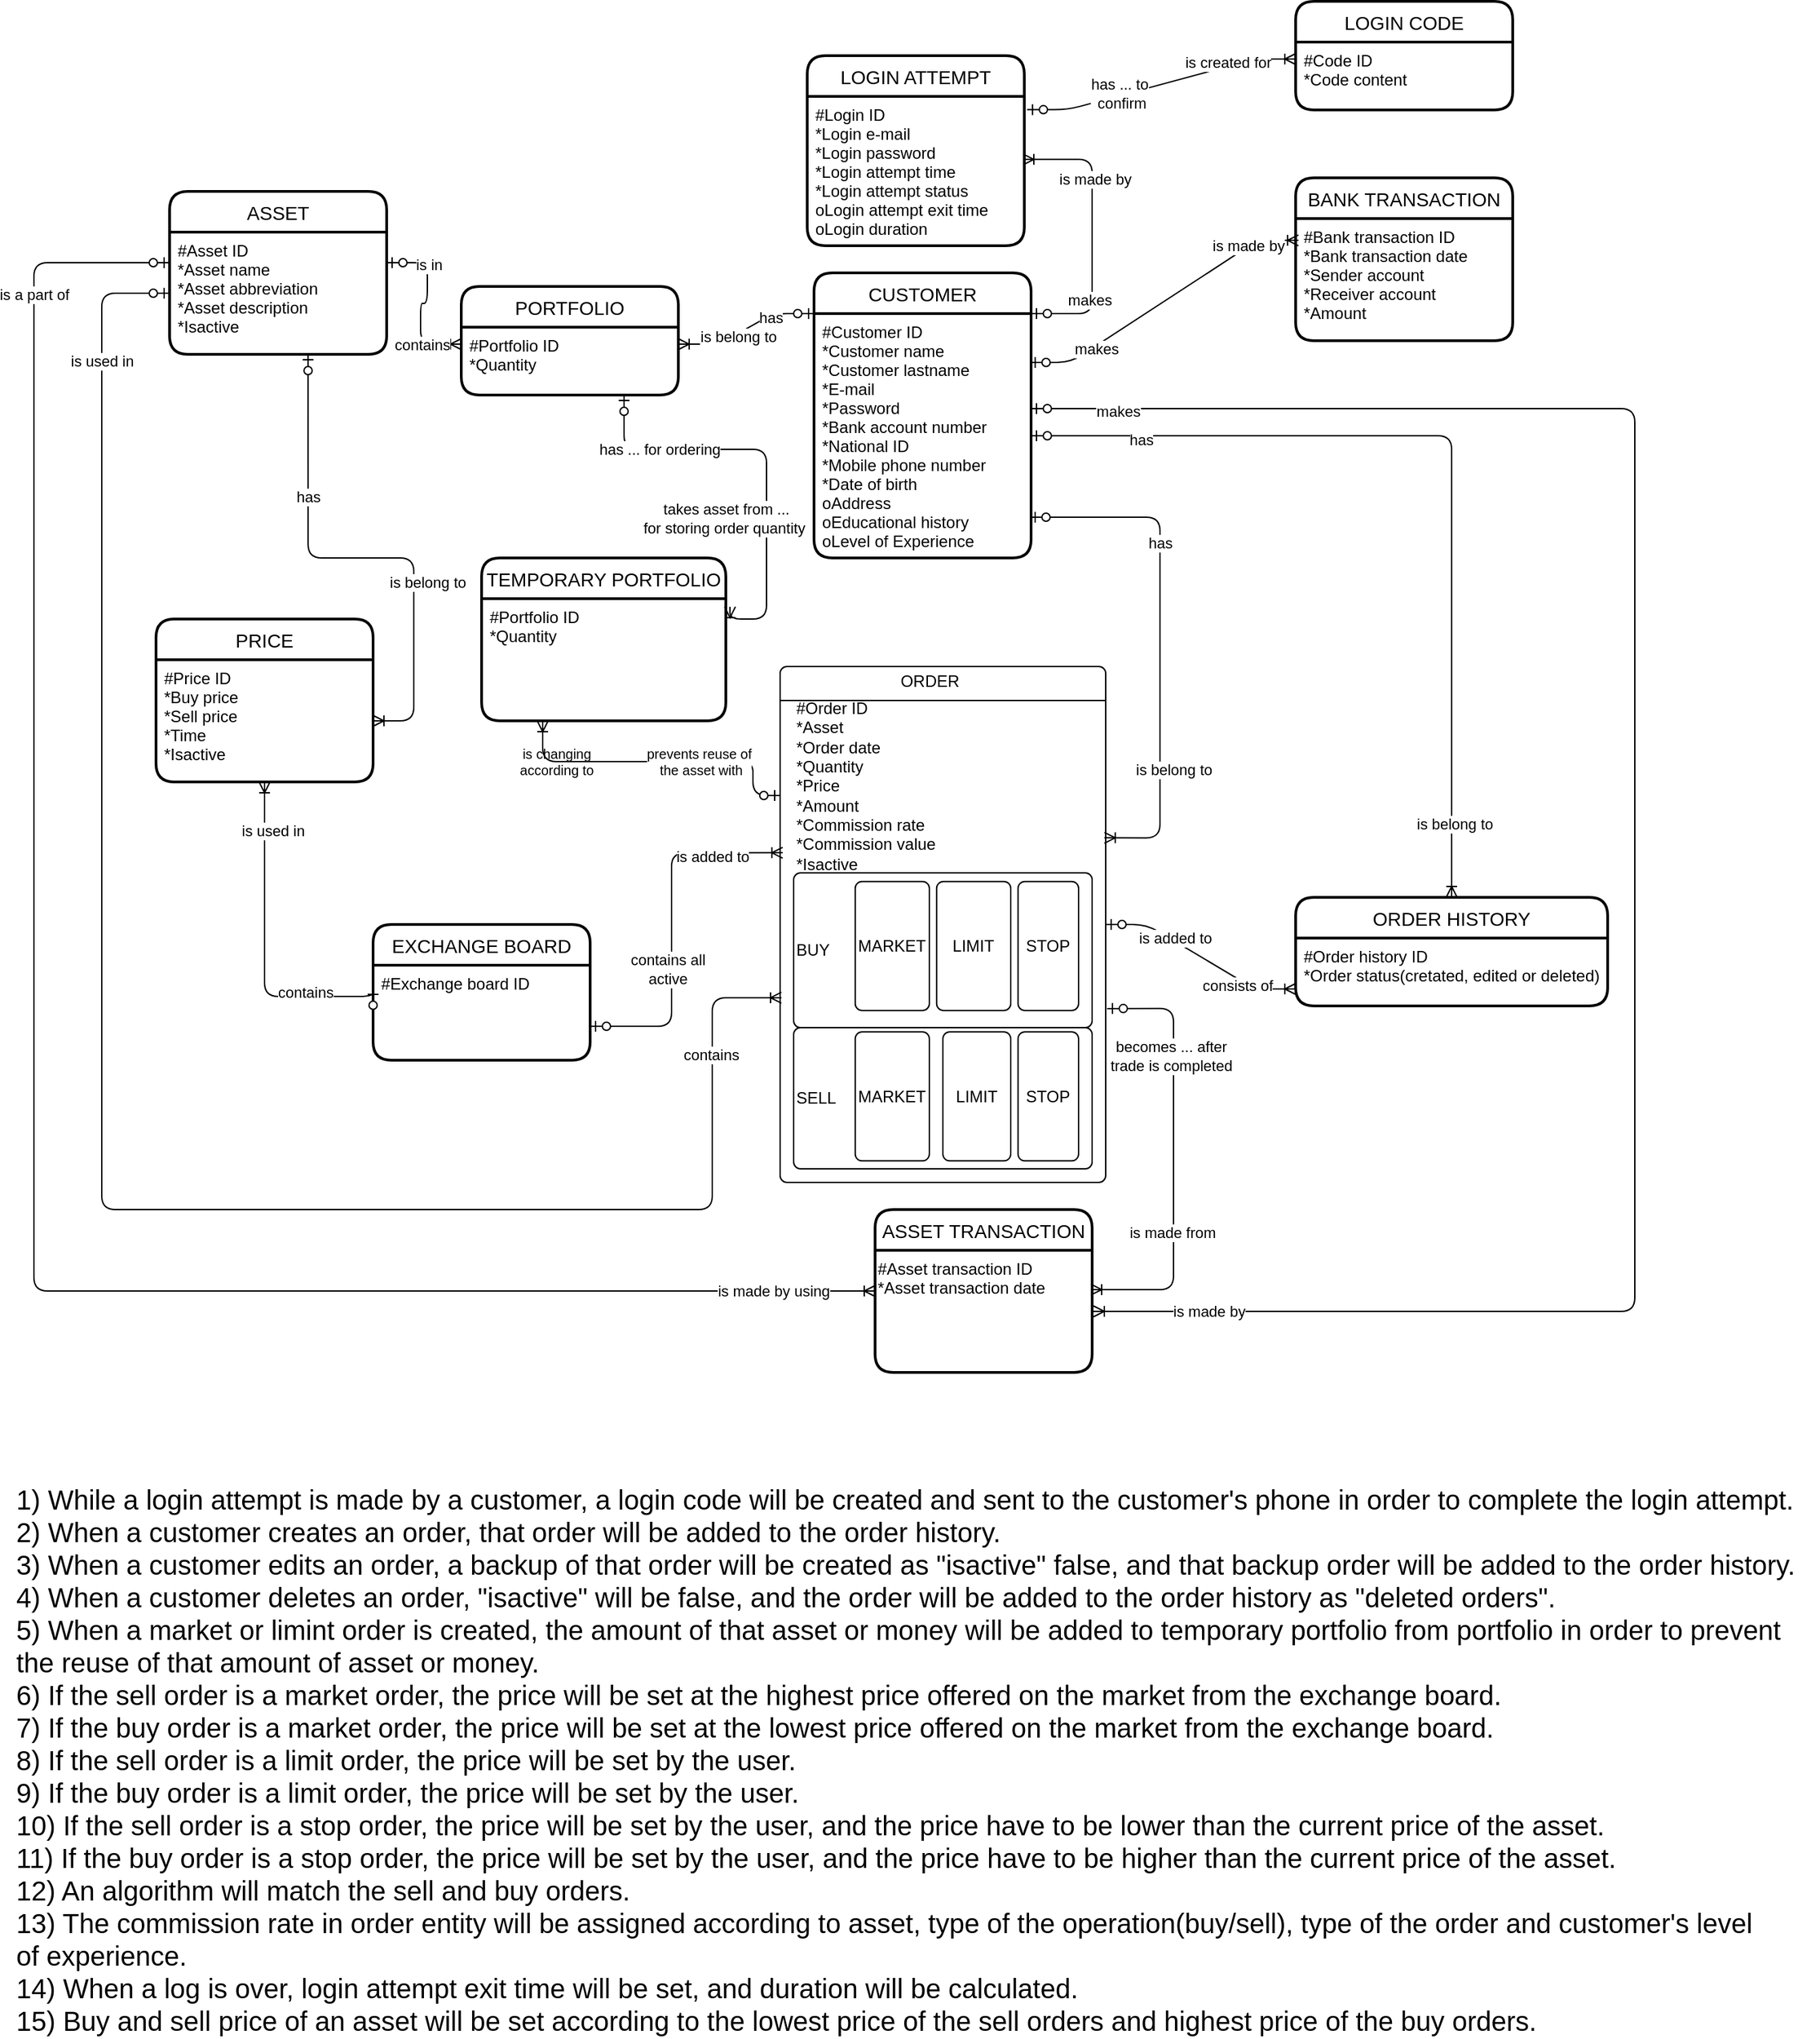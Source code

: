 <mxfile version="14.7.6" type="device"><diagram id="R2lEEEUBdFMjLlhIrx00" name="Page-1"><mxGraphModel dx="2333" dy="827" grid="1" gridSize="10" guides="1" tooltips="1" connect="1" arrows="1" fold="1" page="1" pageScale="1" pageWidth="850" pageHeight="1100" math="0" shadow="0" extFonts="Permanent Marker^https://fonts.googleapis.com/css?family=Permanent+Marker"><root><mxCell id="0"/><mxCell id="1" parent="0"/><mxCell id="3uMTCJ-chqP1Gw6ux5xY-1" value="CUSTOMER" style="swimlane;childLayout=stackLayout;horizontal=1;startSize=30;horizontalStack=0;rounded=1;fontSize=14;fontStyle=0;strokeWidth=2;resizeParent=0;resizeLast=1;shadow=0;dashed=0;align=center;" parent="1" vertex="1"><mxGeometry x="265" y="420" width="160" height="210" as="geometry"/></mxCell><mxCell id="3uMTCJ-chqP1Gw6ux5xY-2" value="#Customer ID&#10;*Customer name&#10;*Customer lastname&#10;*E-mail&#10;*Password&#10;*Bank account number&#10;*National ID&#10;*Mobile phone number&#10;*Date of birth&#10;oAddress&#10;oEducational history&#10;oLevel of Experience&#10;" style="align=left;strokeColor=none;fillColor=none;spacingLeft=4;fontSize=12;verticalAlign=top;resizable=0;rotatable=0;part=1;" parent="3uMTCJ-chqP1Gw6ux5xY-1" vertex="1"><mxGeometry y="30" width="160" height="180" as="geometry"/></mxCell><mxCell id="3uMTCJ-chqP1Gw6ux5xY-6" value="ASSET" style="swimlane;childLayout=stackLayout;horizontal=1;startSize=30;horizontalStack=0;rounded=1;fontSize=14;fontStyle=0;strokeWidth=2;resizeParent=0;resizeLast=1;shadow=0;dashed=0;align=center;" parent="1" vertex="1"><mxGeometry x="-210" y="360" width="160" height="120" as="geometry"/></mxCell><mxCell id="3uMTCJ-chqP1Gw6ux5xY-7" value="#Asset ID&#10;*Asset name&#10;*Asset abbreviation&#10;*Asset description&#10;*Isactive" style="align=left;strokeColor=none;fillColor=none;spacingLeft=4;fontSize=12;verticalAlign=top;resizable=0;rotatable=0;part=1;" parent="3uMTCJ-chqP1Gw6ux5xY-6" vertex="1"><mxGeometry y="30" width="160" height="90" as="geometry"/></mxCell><mxCell id="3uMTCJ-chqP1Gw6ux5xY-8" value="LOGIN ATTEMPT" style="swimlane;childLayout=stackLayout;horizontal=1;startSize=30;horizontalStack=0;rounded=1;fontSize=14;fontStyle=0;strokeWidth=2;resizeParent=0;resizeLast=1;shadow=0;dashed=0;align=center;" parent="1" vertex="1"><mxGeometry x="260" y="260" width="160" height="140" as="geometry"/></mxCell><mxCell id="3uMTCJ-chqP1Gw6ux5xY-9" value="#Login ID&#10;*Login e-mail&#10;*Login password&#10;*Login attempt time&#10;*Login attempt status&#10;oLogin attempt exit time&#10;oLogin duration" style="align=left;strokeColor=none;fillColor=none;spacingLeft=4;fontSize=12;verticalAlign=top;resizable=0;rotatable=0;part=1;" parent="3uMTCJ-chqP1Gw6ux5xY-8" vertex="1"><mxGeometry y="30" width="160" height="110" as="geometry"/></mxCell><mxCell id="3uMTCJ-chqP1Gw6ux5xY-12" value="BANK TRANSACTION" style="swimlane;childLayout=stackLayout;horizontal=1;startSize=30;horizontalStack=0;rounded=1;fontSize=14;fontStyle=0;strokeWidth=2;resizeParent=0;resizeLast=1;shadow=0;dashed=0;align=center;" parent="1" vertex="1"><mxGeometry x="620" y="350" width="160" height="120" as="geometry"/></mxCell><mxCell id="3uMTCJ-chqP1Gw6ux5xY-13" value="#Bank transaction ID&#10;*Bank transaction date&#10;*Sender account&#10;*Receiver account&#10;*Amount" style="align=left;strokeColor=none;fillColor=none;spacingLeft=4;fontSize=12;verticalAlign=top;resizable=0;rotatable=0;part=1;" parent="3uMTCJ-chqP1Gw6ux5xY-12" vertex="1"><mxGeometry y="30" width="160" height="90" as="geometry"/></mxCell><mxCell id="3uMTCJ-chqP1Gw6ux5xY-22" value="" style="rounded=1;absoluteArcSize=1;html=1;arcSize=10;direction=west;horizontal=1;verticalAlign=bottom;align=right;labelPosition=left;verticalLabelPosition=top;" parent="1" vertex="1"><mxGeometry x="240" y="710" width="240" height="380" as="geometry"/></mxCell><mxCell id="3uMTCJ-chqP1Gw6ux5xY-23" value="ORDER" style="html=1;shape=mxgraph.er.anchor;whiteSpace=wrap;" parent="3uMTCJ-chqP1Gw6ux5xY-22" vertex="1"><mxGeometry x="55.385" y="0.004" width="110.769" height="21.111" as="geometry"/></mxCell><mxCell id="3uMTCJ-chqP1Gw6ux5xY-24" value="SELL" style="rounded=1;absoluteArcSize=1;html=1;arcSize=10;whiteSpace=wrap;points=[];strokeColor=inherit;fillColor=inherit;direction=south;align=left;" parent="3uMTCJ-chqP1Gw6ux5xY-22" vertex="1"><mxGeometry x="10" y="266" width="220" height="104" as="geometry"/></mxCell><mxCell id="3uMTCJ-chqP1Gw6ux5xY-28" value="BUY" style="rounded=1;absoluteArcSize=1;html=1;arcSize=10;whiteSpace=wrap;points=[];strokeColor=inherit;fillColor=inherit;direction=south;align=left;" parent="3uMTCJ-chqP1Gw6ux5xY-22" vertex="1"><mxGeometry x="10" y="152" width="220" height="114" as="geometry"/></mxCell><mxCell id="3uMTCJ-chqP1Gw6ux5xY-29" value="MARKET" style="rounded=1;absoluteArcSize=1;html=1;arcSize=10;whiteSpace=wrap;points=[];strokeColor=inherit;fillColor=inherit;direction=south;align=center;verticalAlign=middle;" parent="3uMTCJ-chqP1Gw6ux5xY-22" vertex="1"><mxGeometry x="55.38" y="269.17" width="54.62" height="95" as="geometry"/></mxCell><mxCell id="3uMTCJ-chqP1Gw6ux5xY-31" value="STOP" style="rounded=1;absoluteArcSize=1;html=1;arcSize=10;whiteSpace=wrap;points=[];strokeColor=inherit;fillColor=inherit;direction=south;align=center;verticalAlign=middle;" parent="3uMTCJ-chqP1Gw6ux5xY-22" vertex="1"><mxGeometry x="175.38" y="269.17" width="44.62" height="95" as="geometry"/></mxCell><mxCell id="3uMTCJ-chqP1Gw6ux5xY-30" value="LIMIT" style="rounded=1;absoluteArcSize=1;html=1;arcSize=10;whiteSpace=wrap;points=[];strokeColor=inherit;fillColor=inherit;direction=south;align=center;verticalAlign=middle;" parent="3uMTCJ-chqP1Gw6ux5xY-22" vertex="1"><mxGeometry x="120" y="269.17" width="50" height="95" as="geometry"/></mxCell><mxCell id="3uMTCJ-chqP1Gw6ux5xY-32" value="MARKET" style="rounded=1;absoluteArcSize=1;html=1;arcSize=10;whiteSpace=wrap;points=[];strokeColor=inherit;fillColor=inherit;direction=south;align=center;verticalAlign=middle;" parent="3uMTCJ-chqP1Gw6ux5xY-22" vertex="1"><mxGeometry x="55.38" y="158.33" width="54.62" height="95" as="geometry"/></mxCell><mxCell id="3uMTCJ-chqP1Gw6ux5xY-33" value="LIMIT" style="rounded=1;absoluteArcSize=1;html=1;arcSize=10;whiteSpace=wrap;points=[];strokeColor=inherit;fillColor=inherit;direction=south;align=center;verticalAlign=middle;" parent="3uMTCJ-chqP1Gw6ux5xY-22" vertex="1"><mxGeometry x="115.38" y="158.33" width="54.62" height="95" as="geometry"/></mxCell><mxCell id="3uMTCJ-chqP1Gw6ux5xY-34" value="STOP" style="rounded=1;absoluteArcSize=1;html=1;arcSize=10;whiteSpace=wrap;points=[];strokeColor=inherit;fillColor=inherit;direction=south;align=center;verticalAlign=middle;" parent="3uMTCJ-chqP1Gw6ux5xY-22" vertex="1"><mxGeometry x="175.38" y="158.33" width="44.62" height="95" as="geometry"/></mxCell><mxCell id="3uMTCJ-chqP1Gw6ux5xY-42" value="#Order ID&lt;br&gt;*Asset&lt;br&gt;*Order date&lt;br&gt;*Quantity&lt;br&gt;*Price&lt;br&gt;*Amount&lt;br&gt;*Commission rate&lt;br&gt;*Commission value&lt;br&gt;*Isactive" style="text;html=1;align=left;verticalAlign=middle;resizable=0;points=[];autosize=1;strokeColor=none;" parent="3uMTCJ-chqP1Gw6ux5xY-22" vertex="1"><mxGeometry x="10" y="22.53" width="120" height="130" as="geometry"/></mxCell><mxCell id="3uMTCJ-chqP1Gw6ux5xY-37" value="" style="line;strokeWidth=1;rotatable=0;dashed=0;labelPosition=right;align=left;verticalAlign=middle;spacingTop=0;spacingLeft=6;points=[];portConstraint=eastwest;rounded=1;" parent="1" vertex="1"><mxGeometry x="240" y="730" width="240" height="10" as="geometry"/></mxCell><mxCell id="3uMTCJ-chqP1Gw6ux5xY-45" value="PORTFOLIO" style="swimlane;childLayout=stackLayout;horizontal=1;startSize=30;horizontalStack=0;rounded=1;fontSize=14;fontStyle=0;strokeWidth=2;resizeParent=0;resizeLast=1;shadow=0;dashed=0;align=center;" parent="1" vertex="1"><mxGeometry x="5" y="430" width="160" height="80" as="geometry"/></mxCell><mxCell id="3uMTCJ-chqP1Gw6ux5xY-46" value="#Portfolio ID&#10;*Quantity" style="align=left;strokeColor=none;fillColor=none;spacingLeft=4;fontSize=12;verticalAlign=top;resizable=0;rotatable=0;part=1;" parent="3uMTCJ-chqP1Gw6ux5xY-45" vertex="1"><mxGeometry y="30" width="160" height="50" as="geometry"/></mxCell><mxCell id="3uMTCJ-chqP1Gw6ux5xY-47" value="PRICE" style="swimlane;childLayout=stackLayout;horizontal=1;startSize=30;horizontalStack=0;rounded=1;fontSize=14;fontStyle=0;strokeWidth=2;resizeParent=0;resizeLast=1;shadow=0;dashed=0;align=center;" parent="1" vertex="1"><mxGeometry x="-220" y="675" width="160" height="120" as="geometry"/></mxCell><mxCell id="3uMTCJ-chqP1Gw6ux5xY-48" value="#Price ID&#10;*Buy price&#10;*Sell price&#10;*Time&#10;*Isactive" style="align=left;strokeColor=none;fillColor=none;spacingLeft=4;fontSize=12;verticalAlign=top;resizable=0;rotatable=0;part=1;" parent="3uMTCJ-chqP1Gw6ux5xY-47" vertex="1"><mxGeometry y="30" width="160" height="90" as="geometry"/></mxCell><mxCell id="3uMTCJ-chqP1Gw6ux5xY-50" value="" style="edgeStyle=entityRelationEdgeStyle;fontSize=12;html=1;endArrow=ERoneToMany;startArrow=ERzeroToOne;entryX=1;entryY=0.25;entryDx=0;entryDy=0;exitX=0;exitY=0;exitDx=0;exitDy=0;" parent="1" source="3uMTCJ-chqP1Gw6ux5xY-2" target="3uMTCJ-chqP1Gw6ux5xY-46" edge="1"><mxGeometry width="100" height="100" relative="1" as="geometry"><mxPoint x="240" y="510" as="sourcePoint"/><mxPoint x="520" y="640" as="targetPoint"/></mxGeometry></mxCell><mxCell id="3uMTCJ-chqP1Gw6ux5xY-98" value="has" style="edgeLabel;html=1;align=center;verticalAlign=middle;resizable=0;points=[];" parent="3uMTCJ-chqP1Gw6ux5xY-50" vertex="1" connectable="0"><mxGeometry x="-0.376" y="1" relative="1" as="geometry"><mxPoint as="offset"/></mxGeometry></mxCell><mxCell id="3uMTCJ-chqP1Gw6ux5xY-99" value="is belong to" style="edgeLabel;html=1;align=center;verticalAlign=middle;resizable=0;points=[];" parent="3uMTCJ-chqP1Gw6ux5xY-50" vertex="1" connectable="0"><mxGeometry x="0.362" y="3" relative="1" as="geometry"><mxPoint x="9" y="-6" as="offset"/></mxGeometry></mxCell><mxCell id="3uMTCJ-chqP1Gw6ux5xY-52" value="" style="edgeStyle=entityRelationEdgeStyle;fontSize=12;html=1;endArrow=ERoneToMany;startArrow=ERzeroToOne;exitX=1;exitY=0.25;exitDx=0;exitDy=0;entryX=0;entryY=0.25;entryDx=0;entryDy=0;" parent="1" source="3uMTCJ-chqP1Gw6ux5xY-7" target="3uMTCJ-chqP1Gw6ux5xY-46" edge="1"><mxGeometry width="100" height="100" relative="1" as="geometry"><mxPoint x="290" y="500" as="sourcePoint"/><mxPoint x="190" y="650" as="targetPoint"/></mxGeometry></mxCell><mxCell id="3uMTCJ-chqP1Gw6ux5xY-105" value="is in" style="edgeLabel;html=1;align=center;verticalAlign=middle;resizable=0;points=[];" parent="3uMTCJ-chqP1Gw6ux5xY-52" vertex="1" connectable="0"><mxGeometry x="-0.495" y="1" relative="1" as="geometry"><mxPoint as="offset"/></mxGeometry></mxCell><mxCell id="3uMTCJ-chqP1Gw6ux5xY-124" value="contains" style="edgeLabel;html=1;align=center;verticalAlign=middle;resizable=0;points=[];" parent="3uMTCJ-chqP1Gw6ux5xY-52" vertex="1" connectable="0"><mxGeometry x="0.532" relative="1" as="geometry"><mxPoint as="offset"/></mxGeometry></mxCell><mxCell id="3uMTCJ-chqP1Gw6ux5xY-53" value="" style="edgeStyle=orthogonalEdgeStyle;fontSize=12;html=1;endArrow=ERoneToMany;startArrow=ERzeroToOne;exitX=0.638;exitY=1;exitDx=0;exitDy=0;exitPerimeter=0;" parent="1" source="3uMTCJ-chqP1Gw6ux5xY-7" target="3uMTCJ-chqP1Gw6ux5xY-48" edge="1"><mxGeometry width="100" height="100" relative="1" as="geometry"><mxPoint x="-50" y="572.5" as="sourcePoint"/><mxPoint x="20" y="562.5" as="targetPoint"/><Array as="points"><mxPoint x="-108" y="630"/><mxPoint x="-30" y="630"/><mxPoint x="-30" y="750"/></Array></mxGeometry></mxCell><mxCell id="3uMTCJ-chqP1Gw6ux5xY-100" value="has" style="edgeLabel;html=1;align=center;verticalAlign=middle;resizable=0;points=[];" parent="3uMTCJ-chqP1Gw6ux5xY-53" vertex="1" connectable="0"><mxGeometry x="-0.446" relative="1" as="geometry"><mxPoint as="offset"/></mxGeometry></mxCell><mxCell id="3uMTCJ-chqP1Gw6ux5xY-101" value="is belong to" style="edgeLabel;html=1;align=center;verticalAlign=middle;resizable=0;points=[];" parent="3uMTCJ-chqP1Gw6ux5xY-53" vertex="1" connectable="0"><mxGeometry x="0.298" relative="1" as="geometry"><mxPoint x="10" as="offset"/></mxGeometry></mxCell><mxCell id="3uMTCJ-chqP1Gw6ux5xY-54" value="" style="edgeStyle=entityRelationEdgeStyle;fontSize=12;html=1;endArrow=ERoneToMany;startArrow=ERzeroToOne;entryX=0.013;entryY=0.178;entryDx=0;entryDy=0;exitX=0.994;exitY=0.2;exitDx=0;exitDy=0;entryPerimeter=0;exitPerimeter=0;" parent="1" source="3uMTCJ-chqP1Gw6ux5xY-2" target="3uMTCJ-chqP1Gw6ux5xY-13" edge="1"><mxGeometry width="100" height="100" relative="1" as="geometry"><mxPoint x="290" y="500" as="sourcePoint"/><mxPoint x="180" y="562.5" as="targetPoint"/></mxGeometry></mxCell><mxCell id="3uMTCJ-chqP1Gw6ux5xY-112" value="makes" style="edgeLabel;html=1;align=center;verticalAlign=middle;resizable=0;points=[];" parent="3uMTCJ-chqP1Gw6ux5xY-54" vertex="1" connectable="0"><mxGeometry x="-0.545" y="-2" relative="1" as="geometry"><mxPoint as="offset"/></mxGeometry></mxCell><mxCell id="3uMTCJ-chqP1Gw6ux5xY-113" value="is made by" style="edgeLabel;html=1;align=center;verticalAlign=middle;resizable=0;points=[];" parent="3uMTCJ-chqP1Gw6ux5xY-54" vertex="1" connectable="0"><mxGeometry x="0.664" y="1" relative="1" as="geometry"><mxPoint as="offset"/></mxGeometry></mxCell><mxCell id="3uMTCJ-chqP1Gw6ux5xY-55" value="LOGIN CODE" style="swimlane;childLayout=stackLayout;horizontal=1;startSize=30;horizontalStack=0;rounded=1;fontSize=14;fontStyle=0;strokeWidth=2;resizeParent=0;resizeLast=1;shadow=0;dashed=0;align=center;" parent="1" vertex="1"><mxGeometry x="620" y="220" width="160" height="80" as="geometry"/></mxCell><mxCell id="3uMTCJ-chqP1Gw6ux5xY-56" value="#Code ID&#10;*Code content" style="align=left;strokeColor=none;fillColor=none;spacingLeft=4;fontSize=12;verticalAlign=top;resizable=0;rotatable=0;part=1;" parent="3uMTCJ-chqP1Gw6ux5xY-55" vertex="1"><mxGeometry y="30" width="160" height="50" as="geometry"/></mxCell><mxCell id="3uMTCJ-chqP1Gw6ux5xY-57" value="" style="edgeStyle=entityRelationEdgeStyle;fontSize=12;html=1;endArrow=ERoneToMany;startArrow=ERzeroToOne;entryX=0;entryY=0.25;entryDx=0;entryDy=0;exitX=1.013;exitY=0.089;exitDx=0;exitDy=0;exitPerimeter=0;" parent="1" source="3uMTCJ-chqP1Gw6ux5xY-9" target="3uMTCJ-chqP1Gw6ux5xY-56" edge="1"><mxGeometry width="100" height="100" relative="1" as="geometry"><mxPoint x="449.04" y="534" as="sourcePoint"/><mxPoint x="632.08" y="406.02" as="targetPoint"/></mxGeometry></mxCell><mxCell id="3uMTCJ-chqP1Gw6ux5xY-120" value="has ... to&lt;br&gt;&amp;nbsp;confirm" style="edgeLabel;html=1;align=center;verticalAlign=middle;resizable=0;points=[];" parent="3uMTCJ-chqP1Gw6ux5xY-57" vertex="1" connectable="0"><mxGeometry x="-0.398" y="-2" relative="1" as="geometry"><mxPoint x="7" y="-6" as="offset"/></mxGeometry></mxCell><mxCell id="3uMTCJ-chqP1Gw6ux5xY-123" value="is created for" style="edgeLabel;html=1;align=center;verticalAlign=middle;resizable=0;points=[];" parent="3uMTCJ-chqP1Gw6ux5xY-57" vertex="1" connectable="0"><mxGeometry x="0.603" relative="1" as="geometry"><mxPoint x="-10" as="offset"/></mxGeometry></mxCell><mxCell id="3uMTCJ-chqP1Gw6ux5xY-58" value="" style="edgeStyle=orthogonalEdgeStyle;fontSize=12;html=1;endArrow=ERoneToMany;startArrow=ERzeroToOne;exitX=1;exitY=0;exitDx=0;exitDy=0;entryX=0.994;entryY=0.422;entryDx=0;entryDy=0;entryPerimeter=0;" parent="1" source="3uMTCJ-chqP1Gw6ux5xY-2" target="3uMTCJ-chqP1Gw6ux5xY-9" edge="1"><mxGeometry width="100" height="100" relative="1" as="geometry"><mxPoint x="490" y="390" as="sourcePoint"/><mxPoint x="580" y="320" as="targetPoint"/><Array as="points"><mxPoint x="470" y="450"/><mxPoint x="470" y="336"/></Array></mxGeometry></mxCell><mxCell id="3uMTCJ-chqP1Gw6ux5xY-135" value="makes" style="edgeLabel;html=1;align=center;verticalAlign=middle;resizable=0;points=[];" parent="3uMTCJ-chqP1Gw6ux5xY-58" vertex="1" connectable="0"><mxGeometry x="-0.468" y="2" relative="1" as="geometry"><mxPoint as="offset"/></mxGeometry></mxCell><mxCell id="3uMTCJ-chqP1Gw6ux5xY-136" value="is made by" style="edgeLabel;html=1;align=center;verticalAlign=middle;resizable=0;points=[];" parent="3uMTCJ-chqP1Gw6ux5xY-58" vertex="1" connectable="0"><mxGeometry x="0.374" y="-2" relative="1" as="geometry"><mxPoint as="offset"/></mxGeometry></mxCell><mxCell id="3uMTCJ-chqP1Gw6ux5xY-67" value="ORDER HISTORY" style="swimlane;childLayout=stackLayout;horizontal=1;startSize=30;horizontalStack=0;rounded=1;fontSize=14;fontStyle=0;strokeWidth=2;resizeParent=0;resizeLast=1;shadow=0;dashed=0;align=center;" parent="1" vertex="1"><mxGeometry x="620" y="880" width="230" height="80" as="geometry"/></mxCell><mxCell id="3uMTCJ-chqP1Gw6ux5xY-68" value="#Order history ID&#10;*Order status(cretated, edited or deleted)&#10;" style="align=left;strokeColor=none;fillColor=none;spacingLeft=4;fontSize=12;verticalAlign=top;resizable=0;rotatable=0;part=1;" parent="3uMTCJ-chqP1Gw6ux5xY-67" vertex="1"><mxGeometry y="30" width="230" height="50" as="geometry"/></mxCell><mxCell id="3uMTCJ-chqP1Gw6ux5xY-69" value="" style="edgeStyle=entityRelationEdgeStyle;fontSize=12;html=1;endArrow=ERoneToMany;startArrow=ERzeroToOne;entryX=0;entryY=0.75;entryDx=0;entryDy=0;" parent="1" source="3uMTCJ-chqP1Gw6ux5xY-22" target="3uMTCJ-chqP1Gw6ux5xY-68" edge="1"><mxGeometry width="100" height="100" relative="1" as="geometry"><mxPoint x="449.04" y="546" as="sourcePoint"/><mxPoint x="632.08" y="406.02" as="targetPoint"/></mxGeometry></mxCell><mxCell id="3uMTCJ-chqP1Gw6ux5xY-117" value="is added to" style="edgeLabel;html=1;align=center;verticalAlign=middle;resizable=0;points=[];" parent="3uMTCJ-chqP1Gw6ux5xY-69" vertex="1" connectable="0"><mxGeometry x="-0.467" relative="1" as="geometry"><mxPoint x="11" y="4" as="offset"/></mxGeometry></mxCell><mxCell id="3uMTCJ-chqP1Gw6ux5xY-119" value="consists of" style="edgeLabel;html=1;align=center;verticalAlign=middle;resizable=0;points=[];" parent="3uMTCJ-chqP1Gw6ux5xY-69" vertex="1" connectable="0"><mxGeometry x="0.489" y="-2" relative="1" as="geometry"><mxPoint x="-4" as="offset"/></mxGeometry></mxCell><mxCell id="3uMTCJ-chqP1Gw6ux5xY-70" value="" style="edgeStyle=orthogonalEdgeStyle;fontSize=12;html=1;endArrow=ERoneToMany;startArrow=ERzeroToOne;" parent="1" source="3uMTCJ-chqP1Gw6ux5xY-2" target="3uMTCJ-chqP1Gw6ux5xY-67" edge="1"><mxGeometry width="100" height="100" relative="1" as="geometry"><mxPoint x="459.04" y="556" as="sourcePoint"/><mxPoint x="642.08" y="416.02" as="targetPoint"/></mxGeometry></mxCell><mxCell id="3uMTCJ-chqP1Gw6ux5xY-109" value="has" style="edgeLabel;html=1;align=center;verticalAlign=middle;resizable=0;points=[];" parent="3uMTCJ-chqP1Gw6ux5xY-70" vertex="1" connectable="0"><mxGeometry x="-0.751" y="-3" relative="1" as="geometry"><mxPoint as="offset"/></mxGeometry></mxCell><mxCell id="3uMTCJ-chqP1Gw6ux5xY-110" value="is belong to" style="edgeLabel;html=1;align=center;verticalAlign=middle;resizable=0;points=[];" parent="3uMTCJ-chqP1Gw6ux5xY-70" vertex="1" connectable="0"><mxGeometry x="0.833" y="2" relative="1" as="geometry"><mxPoint as="offset"/></mxGeometry></mxCell><mxCell id="3uMTCJ-chqP1Gw6ux5xY-71" value="" style="edgeStyle=orthogonalEdgeStyle;fontSize=12;html=1;endArrow=ERoneToMany;startArrow=ERzeroToOne;entryX=0.004;entryY=0.668;entryDx=0;entryDy=0;entryPerimeter=0;" parent="1" target="3uMTCJ-chqP1Gw6ux5xY-22" edge="1"><mxGeometry width="100" height="100" relative="1" as="geometry"><mxPoint x="424" y="600" as="sourcePoint"/><mxPoint x="610" y="880" as="targetPoint"/><Array as="points"><mxPoint x="424" y="600"/><mxPoint x="520" y="600"/><mxPoint x="520" y="836"/></Array></mxGeometry></mxCell><mxCell id="3uMTCJ-chqP1Gw6ux5xY-96" value="has" style="edgeLabel;html=1;align=center;verticalAlign=middle;resizable=0;points=[];" parent="3uMTCJ-chqP1Gw6ux5xY-71" vertex="1" connectable="0"><mxGeometry x="-0.386" relative="1" as="geometry"><mxPoint as="offset"/></mxGeometry></mxCell><mxCell id="3uMTCJ-chqP1Gw6ux5xY-97" value="is belong to" style="edgeLabel;html=1;align=center;verticalAlign=middle;resizable=0;points=[];" parent="3uMTCJ-chqP1Gw6ux5xY-71" vertex="1" connectable="0"><mxGeometry x="0.51" y="1" relative="1" as="geometry"><mxPoint x="9" as="offset"/></mxGeometry></mxCell><mxCell id="3uMTCJ-chqP1Gw6ux5xY-73" value="TEMPORARY PORTFOLIO" style="swimlane;childLayout=stackLayout;horizontal=1;startSize=30;horizontalStack=0;rounded=1;fontSize=14;fontStyle=0;strokeWidth=2;resizeParent=0;resizeLast=1;shadow=0;dashed=0;align=center;" parent="1" vertex="1"><mxGeometry x="20" y="630" width="180" height="120" as="geometry"/></mxCell><mxCell id="3uMTCJ-chqP1Gw6ux5xY-74" value="#Portfolio ID&#10;*Quantity" style="align=left;strokeColor=none;fillColor=none;spacingLeft=4;fontSize=12;verticalAlign=top;resizable=0;rotatable=0;part=1;" parent="3uMTCJ-chqP1Gw6ux5xY-73" vertex="1"><mxGeometry y="30" width="180" height="90" as="geometry"/></mxCell><mxCell id="3uMTCJ-chqP1Gw6ux5xY-78" value="" style="edgeStyle=orthogonalEdgeStyle;fontSize=12;html=1;endArrow=ERoneToMany;startArrow=ERzeroToOne;exitX=0.75;exitY=1;exitDx=0;exitDy=0;entryX=1.017;entryY=0.122;entryDx=0;entryDy=0;entryPerimeter=0;" parent="1" source="3uMTCJ-chqP1Gw6ux5xY-46" edge="1"><mxGeometry width="100" height="100" relative="1" as="geometry"><mxPoint x="170" y="550" as="sourcePoint"/><mxPoint x="203.06" y="665.98" as="targetPoint"/><Array as="points"><mxPoint x="125" y="550"/><mxPoint x="230" y="550"/><mxPoint x="230" y="675"/><mxPoint x="203" y="675"/></Array></mxGeometry></mxCell><mxCell id="3uMTCJ-chqP1Gw6ux5xY-107" value="has ... for ordering" style="edgeLabel;html=1;align=center;verticalAlign=middle;resizable=0;points=[];" parent="3uMTCJ-chqP1Gw6ux5xY-78" vertex="1" connectable="0"><mxGeometry x="-0.361" relative="1" as="geometry"><mxPoint x="-32" as="offset"/></mxGeometry></mxCell><mxCell id="3uMTCJ-chqP1Gw6ux5xY-108" value="takes asset from ... &lt;br&gt;for storing order quantity&amp;nbsp;" style="edgeLabel;html=1;align=center;verticalAlign=middle;resizable=0;points=[];" parent="3uMTCJ-chqP1Gw6ux5xY-78" vertex="1" connectable="0"><mxGeometry x="0.331" relative="1" as="geometry"><mxPoint x="-30" y="-8" as="offset"/></mxGeometry></mxCell><mxCell id="3uMTCJ-chqP1Gw6ux5xY-79" value="" style="edgeStyle=orthogonalEdgeStyle;fontSize=12;html=1;endArrow=ERoneToMany;startArrow=ERzeroToOne;exitX=1;exitY=0.75;exitDx=0;exitDy=0;entryX=0.25;entryY=1;entryDx=0;entryDy=0;" parent="1" source="3uMTCJ-chqP1Gw6ux5xY-22" target="3uMTCJ-chqP1Gw6ux5xY-74" edge="1"><mxGeometry width="100" height="100" relative="1" as="geometry"><mxPoint x="180" y="585" as="sourcePoint"/><mxPoint x="170" y="895" as="targetPoint"/><Array as="points"><mxPoint x="220" y="805"/><mxPoint x="220" y="780"/><mxPoint x="65" y="780"/></Array></mxGeometry></mxCell><mxCell id="3uMTCJ-chqP1Gw6ux5xY-146" value="prevents reuse of&lt;br&gt;&amp;nbsp;the asset with" style="edgeLabel;html=1;align=center;verticalAlign=middle;resizable=0;points=[];fontSize=10;" parent="3uMTCJ-chqP1Gw6ux5xY-79" vertex="1" connectable="0"><mxGeometry x="0.581" y="-2" relative="1" as="geometry"><mxPoint x="97" y="2" as="offset"/></mxGeometry></mxCell><mxCell id="3uMTCJ-chqP1Gw6ux5xY-80" value="EXCHANGE BOARD" style="swimlane;childLayout=stackLayout;horizontal=1;startSize=30;horizontalStack=0;rounded=1;fontSize=14;fontStyle=0;strokeWidth=2;resizeParent=0;resizeLast=1;shadow=0;dashed=0;align=center;" parent="1" vertex="1"><mxGeometry x="-60" y="900" width="160" height="100" as="geometry"/></mxCell><mxCell id="3uMTCJ-chqP1Gw6ux5xY-81" value="#Exchange board ID&#10;" style="align=left;strokeColor=none;fillColor=none;spacingLeft=4;fontSize=12;verticalAlign=top;resizable=0;rotatable=0;part=1;" parent="3uMTCJ-chqP1Gw6ux5xY-80" vertex="1"><mxGeometry y="30" width="160" height="70" as="geometry"/></mxCell><mxCell id="3uMTCJ-chqP1Gw6ux5xY-83" value="" style="edgeStyle=orthogonalEdgeStyle;fontSize=12;html=1;endArrow=ERoneToMany;startArrow=ERzeroToOne;entryX=0.992;entryY=0.639;entryDx=0;entryDy=0;entryPerimeter=0;" parent="1" source="3uMTCJ-chqP1Gw6ux5xY-81" target="3uMTCJ-chqP1Gw6ux5xY-22" edge="1"><mxGeometry width="100" height="100" relative="1" as="geometry"><mxPoint x="240" y="875" as="sourcePoint"/><mxPoint x="170" y="797.5" as="targetPoint"/><Array as="points"><mxPoint x="160" y="975"/><mxPoint x="160" y="847"/></Array></mxGeometry></mxCell><mxCell id="3uMTCJ-chqP1Gw6ux5xY-133" value="is added to" style="edgeLabel;html=1;align=center;verticalAlign=middle;resizable=0;points=[];" parent="3uMTCJ-chqP1Gw6ux5xY-83" vertex="1" connectable="0"><mxGeometry x="0.771" y="-3" relative="1" as="geometry"><mxPoint x="-21" as="offset"/></mxGeometry></mxCell><mxCell id="3uMTCJ-chqP1Gw6ux5xY-134" value="contains all &lt;br&gt;active" style="edgeLabel;html=1;align=center;verticalAlign=middle;resizable=0;points=[];" parent="3uMTCJ-chqP1Gw6ux5xY-83" vertex="1" connectable="0"><mxGeometry x="-0.244" y="3" relative="1" as="geometry"><mxPoint as="offset"/></mxGeometry></mxCell><mxCell id="3uMTCJ-chqP1Gw6ux5xY-88" value="ASSET TRANSACTION" style="swimlane;childLayout=stackLayout;horizontal=1;startSize=30;horizontalStack=0;rounded=1;fontSize=14;fontStyle=0;strokeWidth=2;resizeParent=0;resizeLast=1;shadow=0;dashed=0;align=center;" parent="1" vertex="1"><mxGeometry x="310" y="1110" width="160" height="120" as="geometry"/></mxCell><mxCell id="3uMTCJ-chqP1Gw6ux5xY-90" value="#Asset transaction ID&lt;br&gt;*Asset transaction date&lt;br&gt;" style="text;html=1;align=left;verticalAlign=top;resizable=0;points=[];autosize=1;strokeColor=none;" parent="3uMTCJ-chqP1Gw6ux5xY-88" vertex="1"><mxGeometry y="30" width="160" height="90" as="geometry"/></mxCell><mxCell id="3uMTCJ-chqP1Gw6ux5xY-91" value="" style="edgeStyle=orthogonalEdgeStyle;fontSize=12;html=1;endArrow=ERoneToMany;startArrow=ERzeroToOne;exitX=0;exitY=0.5;exitDx=0;exitDy=0;entryX=0.996;entryY=0.358;entryDx=0;entryDy=0;entryPerimeter=0;" parent="1" source="3uMTCJ-chqP1Gw6ux5xY-7" target="3uMTCJ-chqP1Gw6ux5xY-22" edge="1"><mxGeometry width="100" height="100" relative="1" as="geometry"><mxPoint x="110" y="985" as="sourcePoint"/><mxPoint x="210" y="920" as="targetPoint"/><Array as="points"><mxPoint x="-260" y="435"/><mxPoint x="-260" y="1110"/><mxPoint x="190" y="1110"/><mxPoint x="190" y="954"/></Array></mxGeometry></mxCell><mxCell id="3uMTCJ-chqP1Gw6ux5xY-125" value="is used in" style="edgeLabel;html=1;align=center;verticalAlign=middle;resizable=0;points=[];" parent="3uMTCJ-chqP1Gw6ux5xY-91" vertex="1" connectable="0"><mxGeometry x="-0.855" relative="1" as="geometry"><mxPoint as="offset"/></mxGeometry></mxCell><mxCell id="3uMTCJ-chqP1Gw6ux5xY-126" value="Text" style="edgeLabel;html=1;align=center;verticalAlign=middle;resizable=0;points=[];" parent="3uMTCJ-chqP1Gw6ux5xY-91" vertex="1" connectable="0"><mxGeometry x="0.866" y="2" relative="1" as="geometry"><mxPoint as="offset"/></mxGeometry></mxCell><mxCell id="3uMTCJ-chqP1Gw6ux5xY-129" value="contains" style="edgeLabel;html=1;align=center;verticalAlign=middle;resizable=0;points=[];" parent="3uMTCJ-chqP1Gw6ux5xY-91" vertex="1" connectable="0"><mxGeometry x="0.866" y="1" relative="1" as="geometry"><mxPoint as="offset"/></mxGeometry></mxCell><mxCell id="3uMTCJ-chqP1Gw6ux5xY-93" value="" style="edgeStyle=orthogonalEdgeStyle;fontSize=12;html=1;endArrow=ERoneToMany;startArrow=ERzeroToOne;exitX=0;exitY=0.25;exitDx=0;exitDy=0;" parent="1" source="3uMTCJ-chqP1Gw6ux5xY-7" target="3uMTCJ-chqP1Gw6ux5xY-90" edge="1"><mxGeometry width="100" height="100" relative="1" as="geometry"><mxPoint x="-10" y="1270" as="sourcePoint"/><mxPoint x="130" y="920" as="targetPoint"/><Array as="points"><mxPoint x="-310" y="413"/><mxPoint x="-310" y="1170"/></Array></mxGeometry></mxCell><mxCell id="3uMTCJ-chqP1Gw6ux5xY-131" value="is a part of" style="edgeLabel;html=1;align=center;verticalAlign=middle;resizable=0;points=[];" parent="3uMTCJ-chqP1Gw6ux5xY-93" vertex="1" connectable="0"><mxGeometry x="-0.834" relative="1" as="geometry"><mxPoint y="1" as="offset"/></mxGeometry></mxCell><mxCell id="3uMTCJ-chqP1Gw6ux5xY-132" value="is made by using" style="edgeLabel;html=1;align=center;verticalAlign=middle;resizable=0;points=[];" parent="3uMTCJ-chqP1Gw6ux5xY-93" vertex="1" connectable="0"><mxGeometry x="0.897" relative="1" as="geometry"><mxPoint x="1" as="offset"/></mxGeometry></mxCell><mxCell id="3uMTCJ-chqP1Gw6ux5xY-94" value="" style="edgeStyle=orthogonalEdgeStyle;fontSize=12;html=1;endArrow=ERoneToMany;startArrow=ERzeroToOne;" parent="1" source="3uMTCJ-chqP1Gw6ux5xY-2" edge="1"><mxGeometry width="100" height="100" relative="1" as="geometry"><mxPoint x="449.04" y="657.96" as="sourcePoint"/><mxPoint x="471" y="1185" as="targetPoint"/><Array as="points"><mxPoint x="870" y="520"/><mxPoint x="870" y="1185"/></Array></mxGeometry></mxCell><mxCell id="3uMTCJ-chqP1Gw6ux5xY-111" value="makes" style="edgeLabel;html=1;align=center;verticalAlign=middle;resizable=0;points=[];" parent="3uMTCJ-chqP1Gw6ux5xY-94" vertex="1" connectable="0"><mxGeometry x="-0.915" y="-2" relative="1" as="geometry"><mxPoint as="offset"/></mxGeometry></mxCell><mxCell id="3uMTCJ-chqP1Gw6ux5xY-114" value="is made by" style="edgeLabel;html=1;align=center;verticalAlign=middle;resizable=0;points=[];" parent="3uMTCJ-chqP1Gw6ux5xY-94" vertex="1" connectable="0"><mxGeometry x="0.888" relative="1" as="geometry"><mxPoint as="offset"/></mxGeometry></mxCell><mxCell id="3uMTCJ-chqP1Gw6ux5xY-95" value="" style="edgeStyle=orthogonalEdgeStyle;fontSize=12;html=1;endArrow=ERoneToMany;startArrow=ERzeroToOne;entryX=0.994;entryY=0.322;entryDx=0;entryDy=0;entryPerimeter=0;exitX=-0.004;exitY=0.337;exitDx=0;exitDy=0;exitPerimeter=0;" parent="1" source="3uMTCJ-chqP1Gw6ux5xY-22" target="3uMTCJ-chqP1Gw6ux5xY-90" edge="1"><mxGeometry width="100" height="100" relative="1" as="geometry"><mxPoint x="490" y="910" as="sourcePoint"/><mxPoint x="610" y="907.5" as="targetPoint"/><Array as="points"><mxPoint x="530" y="962"/><mxPoint x="530" y="1169"/></Array></mxGeometry></mxCell><mxCell id="3uMTCJ-chqP1Gw6ux5xY-115" value="becomes ... after &lt;br&gt;trade is completed" style="edgeLabel;html=1;align=center;verticalAlign=middle;resizable=0;points=[];" parent="3uMTCJ-chqP1Gw6ux5xY-95" vertex="1" connectable="0"><mxGeometry x="-0.469" y="-2" relative="1" as="geometry"><mxPoint as="offset"/></mxGeometry></mxCell><mxCell id="3uMTCJ-chqP1Gw6ux5xY-116" value="is made from" style="edgeLabel;html=1;align=center;verticalAlign=middle;resizable=0;points=[];" parent="3uMTCJ-chqP1Gw6ux5xY-95" vertex="1" connectable="0"><mxGeometry x="0.351" y="-1" relative="1" as="geometry"><mxPoint as="offset"/></mxGeometry></mxCell><mxCell id="3uMTCJ-chqP1Gw6ux5xY-139" value="1) While a login attempt is made by a customer, a login code will be created and sent to the customer's phone in order to complete the login attempt.&lt;br style=&quot;font-size: 20px&quot;&gt;2) When a customer creates an order, that order will be added to the order history.&lt;br style=&quot;font-size: 20px&quot;&gt;3) When a customer edits an order, a backup of that order will be created as &quot;isactive&quot; false, and that backup order will be added to the order history.&lt;br style=&quot;font-size: 20px&quot;&gt;4) When a customer deletes an order, &quot;isactive&quot; will be false, and the order will be added to the order history as &quot;deleted orders&quot;.&lt;br style=&quot;font-size: 20px&quot;&gt;5) When a market or limint order is created, the amount of that asset or money will be added to temporary portfolio from portfolio in order to prevent&lt;br style=&quot;font-size: 20px&quot;&gt;the reuse of that amount of asset or money.&lt;br style=&quot;font-size: 20px&quot;&gt;6) If the sell order is a market order, the price will be set at the highest price offered on the market from the exchange board.&lt;br style=&quot;font-size: 20px&quot;&gt;7) If the buy order is a market order, the price will be set at the lowest price offered on the market from the exchange board.&lt;br style=&quot;font-size: 20px&quot;&gt;8) If the sell order is a limit order, the price will be set by the user.&lt;br style=&quot;font-size: 20px&quot;&gt;9) If the buy order is a limit order, the price will be set by the user.&lt;br style=&quot;font-size: 20px&quot;&gt;10) If the sell order is a stop order, the price will be set by the user, and the price have to be lower than the current price of the asset.&lt;br style=&quot;font-size: 20px&quot;&gt;11) If the buy order is a stop order, the price will be set by the user, and the price have to be higher than the current price of the asset.&lt;br style=&quot;font-size: 20px&quot;&gt;12) An algorithm will match the sell and buy orders.&lt;br style=&quot;font-size: 20px&quot;&gt;13) The commission rate in order entity will be assigned according to asset, type of the operation(buy/sell), type of the order and customer's level &lt;br style=&quot;font-size: 20px&quot;&gt;of experience.&lt;br style=&quot;font-size: 20px&quot;&gt;14) When a log is over, login attempt exit time will be set, and duration will be calculated.&lt;br&gt;&lt;span style=&quot;font-size: 20px&quot;&gt;15) Buy and sell price of an asset will be set according to the lowest price of the sell orders and highest price of the buy orders.&amp;nbsp;&lt;/span&gt;&amp;nbsp;" style="text;html=1;align=left;verticalAlign=middle;resizable=0;points=[];autosize=1;strokeColor=none;fontSize=20;" parent="1" vertex="1"><mxGeometry x="-325" y="1310" width="1330" height="410" as="geometry"/></mxCell><mxCell id="3uMTCJ-chqP1Gw6ux5xY-140" value="" style="edgeStyle=orthogonalEdgeStyle;fontSize=12;html=1;endArrow=ERoneToMany;startArrow=ERzeroToOne;entryX=0.5;entryY=1;entryDx=0;entryDy=0;exitX=0;exitY=0.25;exitDx=0;exitDy=0;" parent="1" source="3uMTCJ-chqP1Gw6ux5xY-81" target="3uMTCJ-chqP1Gw6ux5xY-48" edge="1"><mxGeometry width="100" height="100" relative="1" as="geometry"><mxPoint x="-200" y="900" as="sourcePoint"/><mxPoint x="250.96" y="963.96" as="targetPoint"/><Array as="points"><mxPoint x="-140" y="953"/></Array></mxGeometry></mxCell><mxCell id="3uMTCJ-chqP1Gw6ux5xY-141" value="is used in" style="edgeLabel;html=1;align=center;verticalAlign=middle;resizable=0;points=[];" parent="3uMTCJ-chqP1Gw6ux5xY-140" vertex="1" connectable="0"><mxGeometry x="-0.855" relative="1" as="geometry"><mxPoint x="-62.35" y="-122.51" as="offset"/></mxGeometry></mxCell><mxCell id="3uMTCJ-chqP1Gw6ux5xY-143" value="contains" style="edgeLabel;html=1;align=center;verticalAlign=middle;resizable=0;points=[];" parent="3uMTCJ-chqP1Gw6ux5xY-140" vertex="1" connectable="0"><mxGeometry x="0.866" y="1" relative="1" as="geometry"><mxPoint x="30.99" y="138.71" as="offset"/></mxGeometry></mxCell><mxCell id="3uMTCJ-chqP1Gw6ux5xY-144" value="&lt;font style=&quot;font-size: 10px&quot;&gt;is changing &lt;br&gt;according to&lt;/font&gt;" style="text;html=1;align=center;verticalAlign=middle;resizable=0;points=[];autosize=1;strokeColor=none;fontSize=10;" parent="1" vertex="1"><mxGeometry x="60" y="770" width="30" height="20" as="geometry"/></mxCell></root></mxGraphModel></diagram></mxfile>